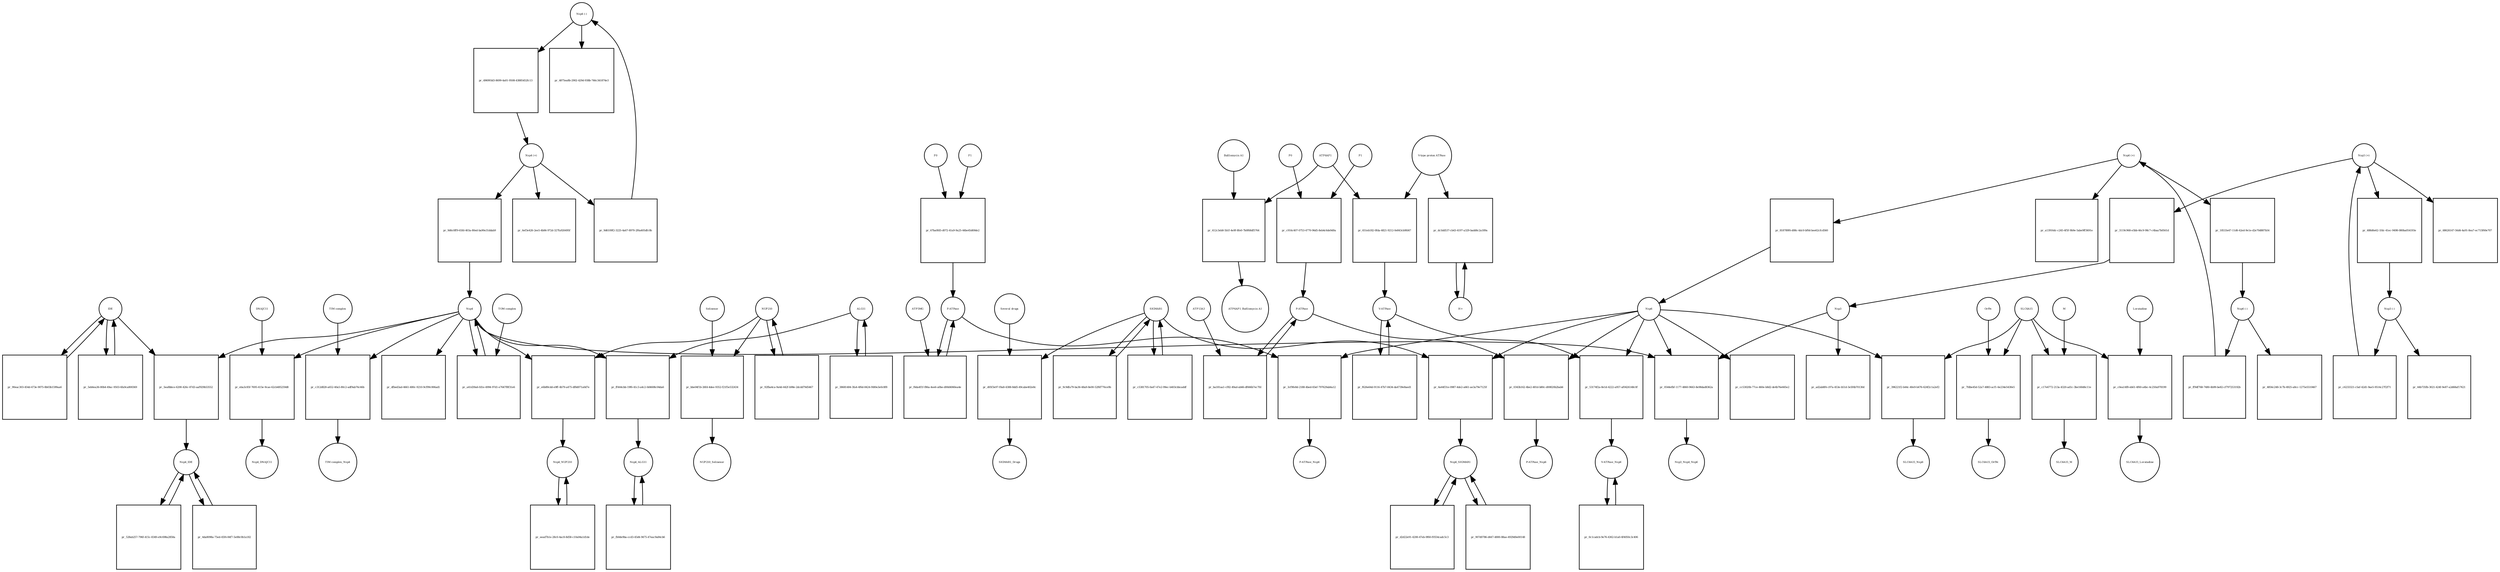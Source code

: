 strict digraph  {
"Nsp4 (-)" [annotation=urn_miriam_pubmed_32353859, bipartite=0, cls="nucleic acid feature", fontsize=4, label="Nsp4 (-)", shape=circle];
"pr_496993d3-8699-4a01-9508-43885452fc13" [annotation="", bipartite=1, cls=process, fontsize=4, label="pr_496993d3-8699-4a01-9508-43885452fc13", shape=square];
"Nsp4 (+)" [annotation=urn_miriam_pubmed_32353859, bipartite=0, cls="nucleic acid feature", fontsize=4, label="Nsp4 (+)", shape=circle];
"pr_9d6c0ff9-65fd-403a-80ed-ba90e31ddab9" [annotation="", bipartite=1, cls=process, fontsize=4, label="pr_9d6c0ff9-65fd-403a-80ed-ba90e31ddab9", shape=square];
Nsp4 [annotation="urn_miriam_ncbiprotein_BCD58761|urn_miriam_taxonomy_2697049", bipartite=0, cls=macromolecule, fontsize=4, label=Nsp4, shape=circle];
"pr_dfbed3ad-4661-480c-9210-9cf99c006ad1" [annotation="", bipartite=1, cls=process, fontsize=4, label="pr_dfbed3ad-4661-480c-9210-9cf99c006ad1", shape=square];
"pr_6ef3e426-2ee5-4b84-972d-327fa926495f" [annotation="", bipartite=1, cls=process, fontsize=4, label="pr_6ef3e426-2ee5-4b84-972d-327fa926495f", shape=square];
"pr_5ea8bbce-6200-426c-87d3-aaf929b53552" [annotation="", bipartite=1, cls=process, fontsize=4, label="pr_5ea8bbce-6200-426c-87d3-aaf929b53552", shape=square];
IDE [annotation="urn_miriam_uniprot_P14735|urn_miriam_pubmed_32353859|urn_miriam_doi_10.1210%2Fmend-4-8-1125|urn_miriam_taxonomy_10116", bipartite=0, cls=macromolecule, fontsize=4, label=IDE, shape=circle];
Nsp4_IDE [annotation="", bipartite=0, cls=complex, fontsize=4, label=Nsp4_IDE, shape=circle];
"pr_4da8098a-75ed-45f4-84f7-5e88c0b1a182" [annotation="", bipartite=1, cls=process, fontsize=4, label="pr_4da8098a-75ed-45f4-84f7-5e88c0b1a182", shape=square];
"pr_e6b89cdd-e9ff-4b79-a475-df8d071a0d7e" [annotation="", bipartite=1, cls=process, fontsize=4, label="pr_e6b89cdd-e9ff-4b79-a475-df8d071a0d7e", shape=square];
NUP210 [annotation="urn_miriam_uniprot_Q8TEM1|urn_miriam_pubmed_14517331", bipartite=0, cls=macromolecule, fontsize=4, label=NUP210, shape=circle];
Nsp4_NUP210 [annotation=urn_miriam_pubmed_14517331, bipartite=0, cls=complex, fontsize=4, label=Nsp4_NUP210, shape=circle];
"pr_528ab257-796f-415c-8349-e9c698a2858a" [annotation="", bipartite=1, cls=process, fontsize=4, label="pr_528ab257-796f-415c-8349-e9c698a2858a", shape=square];
"pr_eba3c85f-7695-415e-9cae-62cb485259d8" [annotation="", bipartite=1, cls=process, fontsize=4, label="pr_eba3c85f-7695-415e-9cae-62cb485259d8", shape=square];
DNAJC11 [annotation="urn_miriam_uniprot_Q9NVH1|urn_miriam_pubmed_32353859|urn_miriam_pubmed_25997101", bipartite=0, cls=macromolecule, fontsize=4, label=DNAJC11, shape=circle];
Nsp4_DNAJC11 [annotation="urn_miriam_pubmed_25997101|urn_miriam_pubmed_32353859", bipartite=0, cls=complex, fontsize=4, label=Nsp4_DNAJC11, shape=circle];
"pr_eead7b1e-28c0-4ac8-8d58-c10a04a1d1de" [annotation="", bipartite=1, cls=process, fontsize=4, label="pr_eead7b1e-28c0-4ac8-8d58-c10a04a1d1de", shape=square];
"pr_ff444cbb-19f6-41c3-a4c2-0d4608c04da6" [annotation="", bipartite=1, cls=process, fontsize=4, label="pr_ff444cbb-19f6-41c3-a4c2-0d4608c04da6", shape=square];
ALG11 [annotation="urn_miriam_uniprot_Q2TAA5|urn_miriam_pubmed_20080937", bipartite=0, cls=macromolecule, fontsize=4, label=ALG11, shape=circle];
Nsp4_ALG11 [annotation=urn_miriam_pubmed_20080937, bipartite=0, cls=complex, fontsize=4, label=Nsp4_ALG11, shape=circle];
"pr_9d6109f2-3225-4a67-8970-2f6a405dfc0b" [annotation="", bipartite=1, cls=process, fontsize=4, label="pr_9d6109f2-3225-4a67-8970-2f6a405dfc0b", shape=square];
"pr_4875ea8b-2902-429d-938b-746c341874e3" [annotation="", bipartite=1, cls=process, fontsize=4, label="pr_4875ea8b-2902-429d-938b-746c341874e3", shape=square];
"Nsp6 (-)" [annotation=urn_miriam_pubmed_32353859, bipartite=0, cls="nucleic acid feature", fontsize=4, label="Nsp6 (-)", shape=circle];
"pr_ff9df768-7480-4b99-be82-cf797253192b" [annotation="", bipartite=1, cls=process, fontsize=4, label="pr_ff9df768-7480-4b99-be82-cf797253192b", shape=square];
"Nsp6 (+)" [annotation=urn_miriam_pubmed_32353859, bipartite=0, cls="nucleic acid feature", fontsize=4, label="Nsp6 (+)", shape=circle];
"pr_818789f6-d08c-4dc0-bf0d-bee62cfcd560" [annotation="", bipartite=1, cls=process, fontsize=4, label="pr_818789f6-d08c-4dc0-bf0d-bee62cfcd560", shape=square];
Nsp6 [annotation="urn_miriam_taxonomy_2697049|urn_miriam_pubmed_32353859", bipartite=0, cls=macromolecule, fontsize=4, label=Nsp6, shape=circle];
"pr_cc53020b-77ce-460e-b8d2-de4b76e665e2" [annotation="", bipartite=1, cls=process, fontsize=4, label="pr_cc53020b-77ce-460e-b8d2-de4b76e665e2", shape=square];
"pr_a13916dc-c245-4f5f-9b9e-5abe9ff3691e" [annotation="", bipartite=1, cls=process, fontsize=4, label="pr_a13916dc-c245-4f5f-9b9e-5abe9ff3691e", shape=square];
"pr_3cf9fe8d-2188-4bed-83ef-797629ab6a12" [annotation="", bipartite=1, cls=process, fontsize=4, label="pr_3cf9fe8d-2188-4bed-83ef-797629ab6a12", shape=square];
"F-ATPase" [annotation=urn_miriam_uniprot_O75964, bipartite=0, cls=complex, fontsize=4, label="F-ATPase", shape=circle];
"F-ATPase_Nsp6" [annotation="", bipartite=0, cls=complex, fontsize=4, label="F-ATPase_Nsp6", shape=circle];
"pr_0343b162-4be2-481d-b80c-d00820b2bab6" [annotation="", bipartite=1, cls=process, fontsize=4, label="pr_0343b162-4be2-481d-b80c-d00820b2bab6", shape=square];
"P-ATPase" [annotation="", bipartite=0, cls=complex, fontsize=4, label="P-ATPase", shape=circle];
"P-ATPase_Nsp6" [annotation="", bipartite=0, cls=complex, fontsize=4, label="P-ATPase_Nsp6", shape=circle];
"pr_6a44f31e-0987-4de2-a661-ae3a79e7125f" [annotation="", bipartite=1, cls=process, fontsize=4, label="pr_6a44f31e-0987-4de2-a661-ae3a79e7125f", shape=square];
SIGMAR1 [annotation="urn_miriam_uniprot_Q99720|urn_miriam_doi_10.1074%2Fjbc.272.43.27107|urn_miriam_pubmed_32353859|urn_miriam_pubmed_10406945", bipartite=0, cls=macromolecule, fontsize=4, label=SIGMAR1, shape=circle];
Nsp6_SIGMAR1 [annotation=urn_miriam_pubmed_10406945, bipartite=0, cls=complex, fontsize=4, label=Nsp6_SIGMAR1, shape=circle];
"pr_907d0786-d447-4800-88ae-4929d0e00148" [annotation="", bipartite=1, cls=process, fontsize=4, label="pr_907d0786-d447-4800-88ae-4929d0e00148", shape=square];
"pr_53174f2a-8e1d-4222-a957-af0426148c0f" [annotation="", bipartite=1, cls=process, fontsize=4, label="pr_53174f2a-8e1d-4222-a957-af0426148c0f", shape=square];
"V-ATPase" [annotation=urn_miriam_uniprot_Q15904, bipartite=0, cls=complex, fontsize=4, label="V-ATPase", shape=circle];
"V-ATPase_Nsp6" [annotation=urn_miriam_uniprot_Q15904, bipartite=0, cls=complex, fontsize=4, label="V-ATPase_Nsp6", shape=circle];
"pr_18533e47-11d6-42ed-9e1e-d2e70d887b54" [annotation="", bipartite=1, cls=process, fontsize=4, label="pr_18533e47-11d6-42ed-9e1e-d2e70d887b54", shape=square];
"pr_4856c248-3c7b-4925-a8cc-1275e5510467" [annotation="", bipartite=1, cls=process, fontsize=4, label="pr_4856c248-3c7b-4925-a8cc-1275e5510467", shape=square];
"pr_c312d828-a652-40a5-80c2-adf9ab76c46b" [annotation="", bipartite=1, cls=process, fontsize=4, label="pr_c312d828-a652-40a5-80c2-adf9ab76c46b", shape=square];
"TIM complex" [annotation="", bipartite=0, cls=complex, fontsize=4, label="TIM complex", shape=circle];
"TIM complex_Nsp4" [annotation=urn_miriam_pubmed_32353859, bipartite=0, cls=complex, fontsize=4, label="TIM complex_Nsp4", shape=circle];
"pr_90eac303-454d-473e-9075-8b03b1599aa6" [annotation="", bipartite=1, cls=process, fontsize=4, label="pr_90eac303-454d-473e-9075-8b03b1599aa6", shape=square];
"Nsp3 (-)" [annotation=urn_miriam_pubmed_32353859, bipartite=0, cls="nucleic acid feature", fontsize=4, label="Nsp3 (-)", shape=circle];
"pr_c6233321-c5af-42d1-9ae5-9514c27f2f71" [annotation="", bipartite=1, cls=process, fontsize=4, label="pr_c6233321-c5af-42d1-9ae5-9514c27f2f71", shape=square];
"Nsp3 (+)" [annotation=urn_miriam_pubmed_32353859, bipartite=0, cls="nucleic acid feature", fontsize=4, label="Nsp3 (+)", shape=circle];
"pr_488d6e62-1fdc-41ec-9498-080ba054193e" [annotation="", bipartite=1, cls=process, fontsize=4, label="pr_488d6e62-1fdc-41ec-9498-080ba054193e", shape=square];
"pr_3119c968-e5bb-46c9-98c7-c4baa7b0561d" [annotation="", bipartite=1, cls=process, fontsize=4, label="pr_3119c968-e5bb-46c9-98c7-c4baa7b0561d", shape=square];
Nsp3 [annotation="urn_miriam_taxonomy_2697049|urn_miriam_pubmed_32353859", bipartite=0, cls=macromolecule, fontsize=4, label=Nsp3, shape=circle];
"pr_44b735fb-3021-424f-9e87-a2d68af17621" [annotation="", bipartite=1, cls=process, fontsize=4, label="pr_44b735fb-3021-424f-9e87-a2d68af17621", shape=square];
"pr_68626147-56d4-4a91-8ea7-ec715f60e707" [annotation="", bipartite=1, cls=process, fontsize=4, label="pr_68626147-56d4-4a91-8ea7-ec715f60e707", shape=square];
"pr_ad2ab8f4-c97a-453e-b51d-3e5f4b70130d" [annotation="", bipartite=1, cls=process, fontsize=4, label="pr_ad2ab8f4-c97a-453e-b51d-3e5f4b70130d", shape=square];
"pr_0544efbf-1177-4860-9663-8e98dad8362a" [annotation="", bipartite=1, cls=process, fontsize=4, label="pr_0544efbf-1177-4860-9663-8e98dad8362a", shape=square];
Nsp3_Nsp4_Nsp6 [annotation="urn_miriam_pubmed_32353859|urn_miriam_pubmed_29128390|urn_miriam_doi_10.1016%2Fj.virol.2017.07.019|urn_miriam_taxonomy_694009", bipartite=0, cls=complex, fontsize=4, label=Nsp3_Nsp4_Nsp6, shape=circle];
"pr_bbe04f1b-26fd-4dee-9352-f21f5e532434" [annotation="", bipartite=1, cls=process, fontsize=4, label="pr_bbe04f1b-26fd-4dee-9352-f21f5e532434", shape=square];
Selinexor [annotation=urn_miriam_pubmed_32353859, bipartite=0, cls="simple chemical", fontsize=4, label=Selinexor, shape=circle];
NUP210_Selinexor [annotation=urn_miriam_pubmed_32353859, bipartite=0, cls=complex, fontsize=4, label=NUP210_Selinexor, shape=circle];
"pr_396221f2-b44c-40e9-b476-624f2c1a2ef2" [annotation="", bipartite=1, cls=process, fontsize=4, label="pr_396221f2-b44c-40e9-b476-624f2c1a2ef2", shape=square];
SLC6A15 [annotation="urn_miriam_pubmed_32353859|urn_miriam_uniprot_Q8IY34", bipartite=0, cls=macromolecule, fontsize=4, label=SLC6A15, shape=circle];
SLC6A15_Nsp6 [annotation=urn_miriam_pubmed_32353859, bipartite=0, cls=complex, fontsize=4, label=SLC6A15_Nsp6, shape=circle];
"pr_7fdbe45d-52a7-4883-acf1-6e234e5430e5" [annotation="", bipartite=1, cls=process, fontsize=4, label="pr_7fdbe45d-52a7-4883-acf1-6e234e5430e5", shape=square];
Orf9c [annotation=urn_miriam_taxonomy_2697049, bipartite=0, cls=macromolecule, fontsize=4, label=Orf9c, shape=circle];
SLC6A15_Orf9c [annotation=urn_miriam_pubmed_32353859, bipartite=0, cls=complex, fontsize=4, label=SLC6A15_Orf9c, shape=circle];
"pr_c17e6772-213a-4320-ad1c-3be160d6c11e" [annotation="", bipartite=1, cls=process, fontsize=4, label="pr_c17e6772-213a-4320-ad1c-3be160d6c11e", shape=square];
M [annotation=urn_miriam_taxonomy_2697049, bipartite=0, cls=macromolecule, fontsize=4, label=M, shape=circle];
SLC6A15_M [annotation=urn_miriam_pubmed_32353859, bipartite=0, cls=complex, fontsize=4, label=SLC6A15_M, shape=circle];
"pr_c0ea14f8-eb61-4f60-a4bc-4c250a978199" [annotation="", bipartite=1, cls=process, fontsize=4, label="pr_c0ea14f8-eb61-4f60-a4bc-4c250a978199", shape=square];
Loratadine [annotation=urn_miriam_pubmed_123134323, bipartite=0, cls="simple chemical", fontsize=4, label=Loratadine, shape=circle];
SLC6A15_Loratadine [annotation="", bipartite=0, cls=complex, fontsize=4, label=SLC6A15_Loratadine, shape=circle];
ATP6AP1 [annotation="urn_miriam_uniprot_Q15904|urn_miriam_pubmed_27231034", bipartite=0, cls=macromolecule, fontsize=4, label=ATP6AP1, shape=circle];
"pr_412c3eb8-5b1f-4e9f-8fe0-7b0f68df5764" [annotation="", bipartite=1, cls=process, fontsize=4, label="pr_412c3eb8-5b1f-4e9f-8fe0-7b0f68df5764", shape=square];
"Bafilomycin A1" [annotation="", bipartite=0, cls="simple chemical", fontsize=4, label="Bafilomycin A1", shape=circle];
"ATP6AP1_Bafilomycin A1" [annotation="", bipartite=0, cls=complex, fontsize=4, label="ATP6AP1_Bafilomycin A1", shape=circle];
"Several drugs" [annotation="", bipartite=0, cls="simple chemical", fontsize=4, label="Several drugs", shape=circle];
"pr_d05f3e97-f0a8-4388-8dd5-49cabe402e8c" [annotation="", bipartite=1, cls=process, fontsize=4, label="pr_d05f3e97-f0a8-4388-8dd5-49cabe402e8c", shape=square];
SIGMAR1_Drugs [annotation=urn_miriam_pubmed_32353859, bipartite=0, cls=complex, fontsize=4, label=SIGMAR1_Drugs, shape=circle];
"pr_a41d39a6-fd1e-4994-97d1-e7647f8f31e6" [annotation="", bipartite=1, cls=process, fontsize=4, label="pr_a41d39a6-fd1e-4994-97d1-e7647f8f31e6", shape=square];
"TOM complex" [annotation="", bipartite=0, cls=complex, fontsize=4, label="TOM complex", shape=circle];
ATP13A3 [annotation=urn_miriam_uniprot_Q9H7F0, bipartite=0, cls=macromolecule, fontsize=4, label=ATP13A3, shape=circle];
"pr_ba181aa1-cf82-49ad-ab66-df666b7ec7fd" [annotation="", bipartite=1, cls=process, fontsize=4, label="pr_ba181aa1-cf82-49ad-ab66-df666b7ec7fd", shape=square];
P1 [annotation="", bipartite=0, cls=complex, fontsize=4, label=P1, shape=circle];
"pr_c916c407-0753-4770-96d5-8eb4c6de9d0a" [annotation="", bipartite=1, cls=process, fontsize=4, label="pr_c916c407-0753-4770-96d5-8eb4c6de9d0a", shape=square];
P0 [annotation="", bipartite=0, cls=complex, fontsize=4, label=P0, shape=circle];
"pr_92fba4ca-9a4d-442f-b98e-2dcdd79d5467" [annotation="", bipartite=1, cls=process, fontsize=4, label="pr_92fba4ca-9a4d-442f-b98e-2dcdd79d5467", shape=square];
"pr_5eb6ea36-80b4-49ac-9503-6fa9ca800369" [annotation="", bipartite=1, cls=process, fontsize=4, label="pr_5eb6ea36-80b4-49ac-9503-6fa9ca800369", shape=square];
"pr_9c9dfa79-ba36-48a9-8e00-52f6f776ce9b" [annotation="", bipartite=1, cls=process, fontsize=4, label="pr_9c9dfa79-ba36-48a9-8e00-52f6f776ce9b", shape=square];
"pr_c5381705-0a47-47e2-99ec-b403cbbcaddf" [annotation="", bipartite=1, cls=process, fontsize=4, label="pr_c5381705-0a47-47e2-99ec-b403cbbcaddf", shape=square];
"pr_d2d22e91-4200-47eb-9f60-f0554cadc5c3" [annotation="", bipartite=1, cls=process, fontsize=4, label="pr_d2d22e91-4200-47eb-9f60-f0554cadc5c3", shape=square];
"pr_fb0de9ba-ccd3-45d4-9475-47eac9a84cb6" [annotation="", bipartite=1, cls=process, fontsize=4, label="pr_fb0de9ba-ccd3-45d4-9475-47eac9a84cb6", shape=square];
"pr_38681484-3fa4-4f6d-8424-f480e3e0c8f8" [annotation="", bipartite=1, cls=process, fontsize=4, label="pr_38681484-3fa4-4f6d-8424-f480e3e0c8f8", shape=square];
"H+" [annotation="urn_miriam_obo.chebi_CHEBI%3A15378", bipartite=0, cls="simple chemical", fontsize=4, label="H+", shape=circle];
"pr_dc5dd537-cb43-4197-a329-badd6c2a189a" [annotation="", bipartite=1, cls=process, fontsize=4, label="pr_dc5dd537-cb43-4197-a329-badd6c2a189a", shape=square];
"V-type proton ATPase" [annotation="urn_miriam_obo.go_GO%3A0046611", bipartite=0, cls=complex, fontsize=4, label="V-type proton ATPase", shape=circle];
"pr_651eb182-0fda-4821-9212-0e843cb9fd47" [annotation="", bipartite=1, cls=process, fontsize=4, label="pr_651eb182-0fda-4821-9212-0e843cb9fd47", shape=square];
"pr_f626e64d-9116-47b7-8434-da4739e8aed1" [annotation="", bipartite=1, cls=process, fontsize=4, label="pr_f626e64d-9116-47b7-8434-da4739e8aed1", shape=square];
"pr_0c1cadcb-9e76-4362-b1a0-6f4050c3c406" [annotation="", bipartite=1, cls=process, fontsize=4, label="pr_0c1cadcb-9e76-4362-b1a0-6f4050c3c406", shape=square];
ATP5MG [annotation=urn_miriam_uniprot_O75964, bipartite=0, cls=macromolecule, fontsize=4, label=ATP5MG, shape=circle];
"pr_f6da4f1f-f86a-4ee6-a0be-d00d4060ea4e" [annotation="", bipartite=1, cls=process, fontsize=4, label="pr_f6da4f1f-f86a-4ee6-a0be-d00d4060ea4e", shape=square];
F1 [annotation="", bipartite=0, cls=complex, fontsize=4, label=F1, shape=circle];
"pr_67ba0fd5-d072-41a9-9a25-44be45d69de2" [annotation="", bipartite=1, cls=process, fontsize=4, label="pr_67ba0fd5-d072-41a9-9a25-44be45d69de2", shape=square];
F0 [annotation="", bipartite=0, cls=complex, fontsize=4, label=F0, shape=circle];
"Nsp4 (-)" -> "pr_496993d3-8699-4a01-9508-43885452fc13"  [annotation="", interaction_type=consumption];
"Nsp4 (-)" -> "pr_4875ea8b-2902-429d-938b-746c341874e3"  [annotation="", interaction_type=consumption];
"pr_496993d3-8699-4a01-9508-43885452fc13" -> "Nsp4 (+)"  [annotation="", interaction_type=production];
"Nsp4 (+)" -> "pr_9d6c0ff9-65fd-403a-80ed-ba90e31ddab9"  [annotation="", interaction_type=consumption];
"Nsp4 (+)" -> "pr_6ef3e426-2ee5-4b84-972d-327fa926495f"  [annotation="", interaction_type=consumption];
"Nsp4 (+)" -> "pr_9d6109f2-3225-4a67-8970-2f6a405dfc0b"  [annotation="", interaction_type=consumption];
"pr_9d6c0ff9-65fd-403a-80ed-ba90e31ddab9" -> Nsp4  [annotation="", interaction_type=production];
Nsp4 -> "pr_dfbed3ad-4661-480c-9210-9cf99c006ad1"  [annotation="", interaction_type=consumption];
Nsp4 -> "pr_5ea8bbce-6200-426c-87d3-aaf929b53552"  [annotation="", interaction_type=consumption];
Nsp4 -> "pr_e6b89cdd-e9ff-4b79-a475-df8d071a0d7e"  [annotation="", interaction_type=consumption];
Nsp4 -> "pr_eba3c85f-7695-415e-9cae-62cb485259d8"  [annotation="", interaction_type=consumption];
Nsp4 -> "pr_ff444cbb-19f6-41c3-a4c2-0d4608c04da6"  [annotation="", interaction_type=consumption];
Nsp4 -> "pr_c312d828-a652-40a5-80c2-adf9ab76c46b"  [annotation="", interaction_type=consumption];
Nsp4 -> "pr_0544efbf-1177-4860-9663-8e98dad8362a"  [annotation="", interaction_type=consumption];
Nsp4 -> "pr_a41d39a6-fd1e-4994-97d1-e7647f8f31e6"  [annotation="", interaction_type=consumption];
"pr_5ea8bbce-6200-426c-87d3-aaf929b53552" -> Nsp4_IDE  [annotation="", interaction_type=production];
IDE -> "pr_5ea8bbce-6200-426c-87d3-aaf929b53552"  [annotation="", interaction_type=consumption];
IDE -> "pr_90eac303-454d-473e-9075-8b03b1599aa6"  [annotation="", interaction_type=consumption];
IDE -> "pr_5eb6ea36-80b4-49ac-9503-6fa9ca800369"  [annotation="", interaction_type=consumption];
Nsp4_IDE -> "pr_4da8098a-75ed-45f4-84f7-5e88c0b1a182"  [annotation="", interaction_type=consumption];
Nsp4_IDE -> "pr_528ab257-796f-415c-8349-e9c698a2858a"  [annotation="", interaction_type=consumption];
"pr_4da8098a-75ed-45f4-84f7-5e88c0b1a182" -> Nsp4_IDE  [annotation="", interaction_type=production];
"pr_e6b89cdd-e9ff-4b79-a475-df8d071a0d7e" -> Nsp4_NUP210  [annotation="", interaction_type=production];
NUP210 -> "pr_e6b89cdd-e9ff-4b79-a475-df8d071a0d7e"  [annotation="", interaction_type=consumption];
NUP210 -> "pr_bbe04f1b-26fd-4dee-9352-f21f5e532434"  [annotation="", interaction_type=consumption];
NUP210 -> "pr_92fba4ca-9a4d-442f-b98e-2dcdd79d5467"  [annotation="", interaction_type=consumption];
Nsp4_NUP210 -> "pr_eead7b1e-28c0-4ac8-8d58-c10a04a1d1de"  [annotation="", interaction_type=consumption];
"pr_528ab257-796f-415c-8349-e9c698a2858a" -> Nsp4_IDE  [annotation="", interaction_type=production];
"pr_eba3c85f-7695-415e-9cae-62cb485259d8" -> Nsp4_DNAJC11  [annotation="", interaction_type=production];
DNAJC11 -> "pr_eba3c85f-7695-415e-9cae-62cb485259d8"  [annotation="", interaction_type=consumption];
"pr_eead7b1e-28c0-4ac8-8d58-c10a04a1d1de" -> Nsp4_NUP210  [annotation="", interaction_type=production];
"pr_ff444cbb-19f6-41c3-a4c2-0d4608c04da6" -> Nsp4_ALG11  [annotation="", interaction_type=production];
ALG11 -> "pr_ff444cbb-19f6-41c3-a4c2-0d4608c04da6"  [annotation="", interaction_type=consumption];
ALG11 -> "pr_38681484-3fa4-4f6d-8424-f480e3e0c8f8"  [annotation="", interaction_type=consumption];
Nsp4_ALG11 -> "pr_fb0de9ba-ccd3-45d4-9475-47eac9a84cb6"  [annotation="", interaction_type=consumption];
"pr_9d6109f2-3225-4a67-8970-2f6a405dfc0b" -> "Nsp4 (-)"  [annotation="", interaction_type=production];
"Nsp6 (-)" -> "pr_ff9df768-7480-4b99-be82-cf797253192b"  [annotation="", interaction_type=consumption];
"Nsp6 (-)" -> "pr_4856c248-3c7b-4925-a8cc-1275e5510467"  [annotation="", interaction_type=consumption];
"pr_ff9df768-7480-4b99-be82-cf797253192b" -> "Nsp6 (+)"  [annotation="", interaction_type=production];
"Nsp6 (+)" -> "pr_818789f6-d08c-4dc0-bf0d-bee62cfcd560"  [annotation="", interaction_type=consumption];
"Nsp6 (+)" -> "pr_a13916dc-c245-4f5f-9b9e-5abe9ff3691e"  [annotation="", interaction_type=consumption];
"Nsp6 (+)" -> "pr_18533e47-11d6-42ed-9e1e-d2e70d887b54"  [annotation="", interaction_type=consumption];
"pr_818789f6-d08c-4dc0-bf0d-bee62cfcd560" -> Nsp6  [annotation="", interaction_type=production];
Nsp6 -> "pr_cc53020b-77ce-460e-b8d2-de4b76e665e2"  [annotation="", interaction_type=consumption];
Nsp6 -> "pr_3cf9fe8d-2188-4bed-83ef-797629ab6a12"  [annotation="", interaction_type=consumption];
Nsp6 -> "pr_0343b162-4be2-481d-b80c-d00820b2bab6"  [annotation="", interaction_type=consumption];
Nsp6 -> "pr_6a44f31e-0987-4de2-a661-ae3a79e7125f"  [annotation="", interaction_type=consumption];
Nsp6 -> "pr_53174f2a-8e1d-4222-a957-af0426148c0f"  [annotation="", interaction_type=consumption];
Nsp6 -> "pr_0544efbf-1177-4860-9663-8e98dad8362a"  [annotation="", interaction_type=consumption];
Nsp6 -> "pr_396221f2-b44c-40e9-b476-624f2c1a2ef2"  [annotation="", interaction_type=consumption];
"pr_3cf9fe8d-2188-4bed-83ef-797629ab6a12" -> "F-ATPase_Nsp6"  [annotation="", interaction_type=production];
"F-ATPase" -> "pr_3cf9fe8d-2188-4bed-83ef-797629ab6a12"  [annotation="", interaction_type=consumption];
"F-ATPase" -> "pr_f6da4f1f-f86a-4ee6-a0be-d00d4060ea4e"  [annotation="", interaction_type=consumption];
"pr_0343b162-4be2-481d-b80c-d00820b2bab6" -> "P-ATPase_Nsp6"  [annotation="", interaction_type=production];
"P-ATPase" -> "pr_0343b162-4be2-481d-b80c-d00820b2bab6"  [annotation="", interaction_type=consumption];
"P-ATPase" -> "pr_ba181aa1-cf82-49ad-ab66-df666b7ec7fd"  [annotation="", interaction_type=consumption];
"pr_6a44f31e-0987-4de2-a661-ae3a79e7125f" -> Nsp6_SIGMAR1  [annotation="", interaction_type=production];
SIGMAR1 -> "pr_6a44f31e-0987-4de2-a661-ae3a79e7125f"  [annotation="", interaction_type=consumption];
SIGMAR1 -> "pr_d05f3e97-f0a8-4388-8dd5-49cabe402e8c"  [annotation="", interaction_type=consumption];
SIGMAR1 -> "pr_9c9dfa79-ba36-48a9-8e00-52f6f776ce9b"  [annotation="", interaction_type=consumption];
SIGMAR1 -> "pr_c5381705-0a47-47e2-99ec-b403cbbcaddf"  [annotation="", interaction_type=consumption];
Nsp6_SIGMAR1 -> "pr_907d0786-d447-4800-88ae-4929d0e00148"  [annotation="", interaction_type=consumption];
Nsp6_SIGMAR1 -> "pr_d2d22e91-4200-47eb-9f60-f0554cadc5c3"  [annotation="", interaction_type=consumption];
"pr_907d0786-d447-4800-88ae-4929d0e00148" -> Nsp6_SIGMAR1  [annotation="", interaction_type=production];
"pr_53174f2a-8e1d-4222-a957-af0426148c0f" -> "V-ATPase_Nsp6"  [annotation="", interaction_type=production];
"V-ATPase" -> "pr_53174f2a-8e1d-4222-a957-af0426148c0f"  [annotation="", interaction_type=consumption];
"V-ATPase" -> "pr_f626e64d-9116-47b7-8434-da4739e8aed1"  [annotation="", interaction_type=consumption];
"V-ATPase_Nsp6" -> "pr_0c1cadcb-9e76-4362-b1a0-6f4050c3c406"  [annotation="", interaction_type=consumption];
"pr_18533e47-11d6-42ed-9e1e-d2e70d887b54" -> "Nsp6 (-)"  [annotation="", interaction_type=production];
"pr_c312d828-a652-40a5-80c2-adf9ab76c46b" -> "TIM complex_Nsp4"  [annotation="", interaction_type=production];
"TIM complex" -> "pr_c312d828-a652-40a5-80c2-adf9ab76c46b"  [annotation="", interaction_type=consumption];
"pr_90eac303-454d-473e-9075-8b03b1599aa6" -> IDE  [annotation="", interaction_type=production];
"Nsp3 (-)" -> "pr_c6233321-c5af-42d1-9ae5-9514c27f2f71"  [annotation="", interaction_type=consumption];
"Nsp3 (-)" -> "pr_44b735fb-3021-424f-9e87-a2d68af17621"  [annotation="", interaction_type=consumption];
"pr_c6233321-c5af-42d1-9ae5-9514c27f2f71" -> "Nsp3 (+)"  [annotation="", interaction_type=production];
"Nsp3 (+)" -> "pr_488d6e62-1fdc-41ec-9498-080ba054193e"  [annotation="", interaction_type=consumption];
"Nsp3 (+)" -> "pr_3119c968-e5bb-46c9-98c7-c4baa7b0561d"  [annotation="", interaction_type=consumption];
"Nsp3 (+)" -> "pr_68626147-56d4-4a91-8ea7-ec715f60e707"  [annotation="", interaction_type=consumption];
"pr_488d6e62-1fdc-41ec-9498-080ba054193e" -> "Nsp3 (-)"  [annotation="", interaction_type=production];
"pr_3119c968-e5bb-46c9-98c7-c4baa7b0561d" -> Nsp3  [annotation="", interaction_type=production];
Nsp3 -> "pr_ad2ab8f4-c97a-453e-b51d-3e5f4b70130d"  [annotation="", interaction_type=consumption];
Nsp3 -> "pr_0544efbf-1177-4860-9663-8e98dad8362a"  [annotation="", interaction_type=consumption];
"pr_0544efbf-1177-4860-9663-8e98dad8362a" -> Nsp3_Nsp4_Nsp6  [annotation="", interaction_type=production];
"pr_bbe04f1b-26fd-4dee-9352-f21f5e532434" -> NUP210_Selinexor  [annotation="", interaction_type=production];
Selinexor -> "pr_bbe04f1b-26fd-4dee-9352-f21f5e532434"  [annotation="", interaction_type=consumption];
"pr_396221f2-b44c-40e9-b476-624f2c1a2ef2" -> SLC6A15_Nsp6  [annotation="", interaction_type=production];
SLC6A15 -> "pr_396221f2-b44c-40e9-b476-624f2c1a2ef2"  [annotation="", interaction_type=consumption];
SLC6A15 -> "pr_7fdbe45d-52a7-4883-acf1-6e234e5430e5"  [annotation="", interaction_type=consumption];
SLC6A15 -> "pr_c17e6772-213a-4320-ad1c-3be160d6c11e"  [annotation="", interaction_type=consumption];
SLC6A15 -> "pr_c0ea14f8-eb61-4f60-a4bc-4c250a978199"  [annotation="", interaction_type=consumption];
"pr_7fdbe45d-52a7-4883-acf1-6e234e5430e5" -> SLC6A15_Orf9c  [annotation="", interaction_type=production];
Orf9c -> "pr_7fdbe45d-52a7-4883-acf1-6e234e5430e5"  [annotation="", interaction_type=consumption];
"pr_c17e6772-213a-4320-ad1c-3be160d6c11e" -> SLC6A15_M  [annotation="", interaction_type=production];
M -> "pr_c17e6772-213a-4320-ad1c-3be160d6c11e"  [annotation="", interaction_type=consumption];
"pr_c0ea14f8-eb61-4f60-a4bc-4c250a978199" -> SLC6A15_Loratadine  [annotation="", interaction_type=production];
Loratadine -> "pr_c0ea14f8-eb61-4f60-a4bc-4c250a978199"  [annotation="", interaction_type=consumption];
ATP6AP1 -> "pr_412c3eb8-5b1f-4e9f-8fe0-7b0f68df5764"  [annotation="", interaction_type=consumption];
ATP6AP1 -> "pr_651eb182-0fda-4821-9212-0e843cb9fd47"  [annotation="", interaction_type=consumption];
"pr_412c3eb8-5b1f-4e9f-8fe0-7b0f68df5764" -> "ATP6AP1_Bafilomycin A1"  [annotation="", interaction_type=production];
"Bafilomycin A1" -> "pr_412c3eb8-5b1f-4e9f-8fe0-7b0f68df5764"  [annotation="", interaction_type=consumption];
"Several drugs" -> "pr_d05f3e97-f0a8-4388-8dd5-49cabe402e8c"  [annotation="", interaction_type=consumption];
"pr_d05f3e97-f0a8-4388-8dd5-49cabe402e8c" -> SIGMAR1_Drugs  [annotation="", interaction_type=production];
"pr_a41d39a6-fd1e-4994-97d1-e7647f8f31e6" -> Nsp4  [annotation="", interaction_type=production];
"TOM complex" -> "pr_a41d39a6-fd1e-4994-97d1-e7647f8f31e6"  [annotation="urn_miriam_pubmed_32353859|urn_miriam_taxonomy_2697049", interaction_type=stimulation];
ATP13A3 -> "pr_ba181aa1-cf82-49ad-ab66-df666b7ec7fd"  [annotation="", interaction_type=consumption];
"pr_ba181aa1-cf82-49ad-ab66-df666b7ec7fd" -> "P-ATPase"  [annotation="", interaction_type=production];
P1 -> "pr_c916c407-0753-4770-96d5-8eb4c6de9d0a"  [annotation="", interaction_type=consumption];
"pr_c916c407-0753-4770-96d5-8eb4c6de9d0a" -> "P-ATPase"  [annotation="", interaction_type=production];
P0 -> "pr_c916c407-0753-4770-96d5-8eb4c6de9d0a"  [annotation="", interaction_type=consumption];
"pr_92fba4ca-9a4d-442f-b98e-2dcdd79d5467" -> NUP210  [annotation="", interaction_type=production];
"pr_5eb6ea36-80b4-49ac-9503-6fa9ca800369" -> IDE  [annotation="", interaction_type=production];
"pr_9c9dfa79-ba36-48a9-8e00-52f6f776ce9b" -> SIGMAR1  [annotation="", interaction_type=production];
"pr_c5381705-0a47-47e2-99ec-b403cbbcaddf" -> SIGMAR1  [annotation="", interaction_type=production];
"pr_d2d22e91-4200-47eb-9f60-f0554cadc5c3" -> Nsp6_SIGMAR1  [annotation="", interaction_type=production];
"pr_fb0de9ba-ccd3-45d4-9475-47eac9a84cb6" -> Nsp4_ALG11  [annotation="", interaction_type=production];
"pr_38681484-3fa4-4f6d-8424-f480e3e0c8f8" -> ALG11  [annotation="", interaction_type=production];
"H+" -> "pr_dc5dd537-cb43-4197-a329-badd6c2a189a"  [annotation="", interaction_type=consumption];
"pr_dc5dd537-cb43-4197-a329-badd6c2a189a" -> "H+"  [annotation="", interaction_type=production];
"V-type proton ATPase" -> "pr_dc5dd537-cb43-4197-a329-badd6c2a189a"  [annotation=urn_miriam_pubmed_22335796, interaction_type=catalysis];
"V-type proton ATPase" -> "pr_651eb182-0fda-4821-9212-0e843cb9fd47"  [annotation="", interaction_type=consumption];
"pr_651eb182-0fda-4821-9212-0e843cb9fd47" -> "V-ATPase"  [annotation="", interaction_type=production];
"pr_f626e64d-9116-47b7-8434-da4739e8aed1" -> "V-ATPase"  [annotation="", interaction_type=production];
"pr_0c1cadcb-9e76-4362-b1a0-6f4050c3c406" -> "V-ATPase_Nsp6"  [annotation="", interaction_type=production];
ATP5MG -> "pr_f6da4f1f-f86a-4ee6-a0be-d00d4060ea4e"  [annotation="", interaction_type=consumption];
"pr_f6da4f1f-f86a-4ee6-a0be-d00d4060ea4e" -> "F-ATPase"  [annotation="", interaction_type=production];
F1 -> "pr_67ba0fd5-d072-41a9-9a25-44be45d69de2"  [annotation="", interaction_type=consumption];
"pr_67ba0fd5-d072-41a9-9a25-44be45d69de2" -> "F-ATPase"  [annotation="", interaction_type=production];
F0 -> "pr_67ba0fd5-d072-41a9-9a25-44be45d69de2"  [annotation="", interaction_type=consumption];
}
